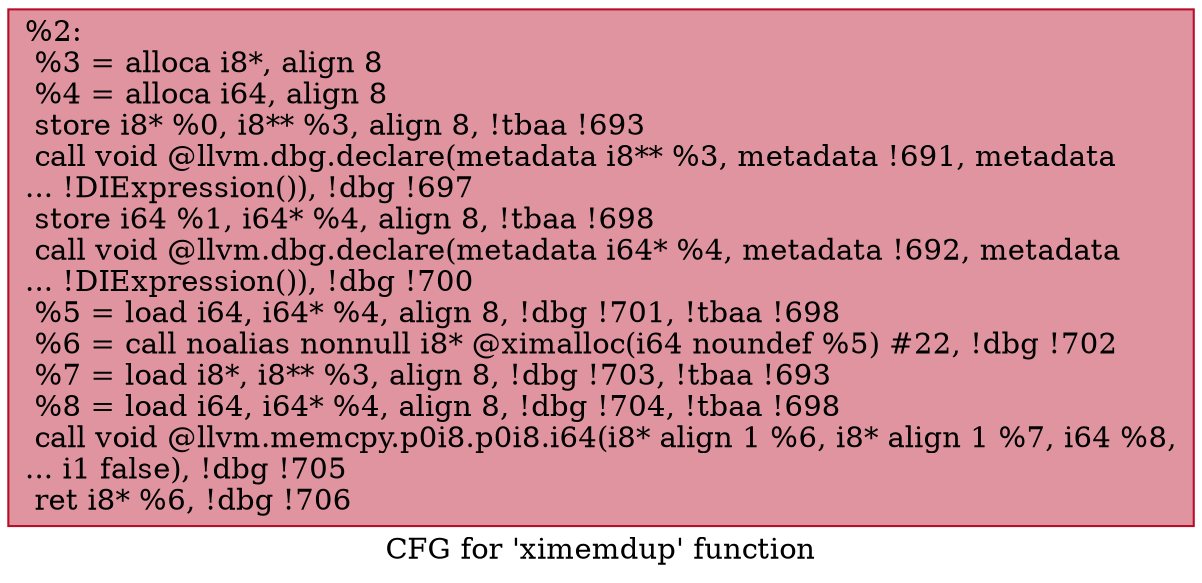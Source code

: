 digraph "CFG for 'ximemdup' function" {
	label="CFG for 'ximemdup' function";

	Node0x72f700 [shape=record,color="#b70d28ff", style=filled, fillcolor="#b70d2870",label="{%2:\l  %3 = alloca i8*, align 8\l  %4 = alloca i64, align 8\l  store i8* %0, i8** %3, align 8, !tbaa !693\l  call void @llvm.dbg.declare(metadata i8** %3, metadata !691, metadata\l... !DIExpression()), !dbg !697\l  store i64 %1, i64* %4, align 8, !tbaa !698\l  call void @llvm.dbg.declare(metadata i64* %4, metadata !692, metadata\l... !DIExpression()), !dbg !700\l  %5 = load i64, i64* %4, align 8, !dbg !701, !tbaa !698\l  %6 = call noalias nonnull i8* @ximalloc(i64 noundef %5) #22, !dbg !702\l  %7 = load i8*, i8** %3, align 8, !dbg !703, !tbaa !693\l  %8 = load i64, i64* %4, align 8, !dbg !704, !tbaa !698\l  call void @llvm.memcpy.p0i8.p0i8.i64(i8* align 1 %6, i8* align 1 %7, i64 %8,\l... i1 false), !dbg !705\l  ret i8* %6, !dbg !706\l}"];
}

